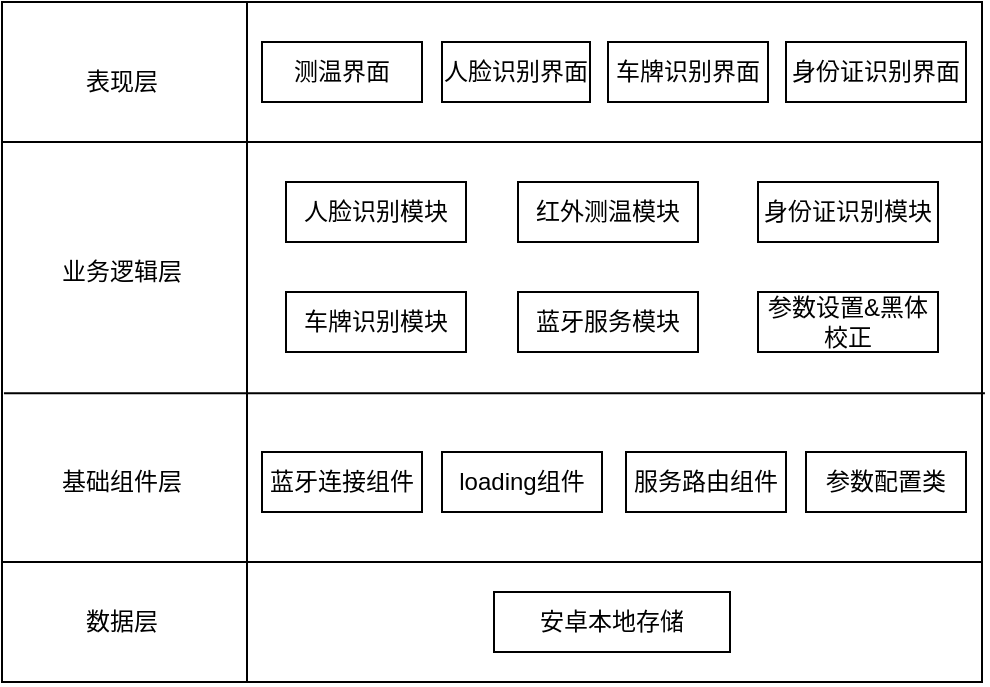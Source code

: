 <mxfile version="13.10.4" type="github">
  <diagram id="UD5Rg1CCWS8HYWvJp8g0" name="Page-1">
    <mxGraphModel dx="1038" dy="575" grid="1" gridSize="10" guides="1" tooltips="1" connect="1" arrows="1" fold="1" page="1" pageScale="1" pageWidth="827" pageHeight="1169" math="0" shadow="0">
      <root>
        <mxCell id="0" />
        <mxCell id="1" parent="0" />
        <mxCell id="Yr0-ymSCTVtCz-7k5Eg6-15" value="" style="rounded=0;whiteSpace=wrap;html=1;" vertex="1" parent="1">
          <mxGeometry x="180" y="240" width="490" height="210" as="geometry" />
        </mxCell>
        <mxCell id="Yr0-ymSCTVtCz-7k5Eg6-16" value="" style="endArrow=none;html=1;entryX=0.25;entryY=0;entryDx=0;entryDy=0;exitX=0.25;exitY=1;exitDx=0;exitDy=0;" edge="1" parent="1" source="Yr0-ymSCTVtCz-7k5Eg6-15" target="Yr0-ymSCTVtCz-7k5Eg6-15">
          <mxGeometry width="50" height="50" relative="1" as="geometry">
            <mxPoint x="390" y="240" as="sourcePoint" />
            <mxPoint x="440" y="190" as="targetPoint" />
          </mxGeometry>
        </mxCell>
        <mxCell id="Yr0-ymSCTVtCz-7k5Eg6-17" value="" style="endArrow=none;html=1;entryX=1.003;entryY=0.598;entryDx=0;entryDy=0;exitX=0.002;exitY=0.598;exitDx=0;exitDy=0;exitPerimeter=0;entryPerimeter=0;" edge="1" parent="1" source="Yr0-ymSCTVtCz-7k5Eg6-15" target="Yr0-ymSCTVtCz-7k5Eg6-15">
          <mxGeometry width="50" height="50" relative="1" as="geometry">
            <mxPoint x="210" y="370" as="sourcePoint" />
            <mxPoint x="260" y="320" as="targetPoint" />
          </mxGeometry>
        </mxCell>
        <mxCell id="Yr0-ymSCTVtCz-7k5Eg6-18" value="业务逻辑层" style="text;html=1;strokeColor=none;fillColor=none;align=center;verticalAlign=middle;whiteSpace=wrap;rounded=0;" vertex="1" parent="1">
          <mxGeometry x="205" y="295" width="70" height="20" as="geometry" />
        </mxCell>
        <mxCell id="Yr0-ymSCTVtCz-7k5Eg6-19" value="基础组件层" style="text;html=1;strokeColor=none;fillColor=none;align=center;verticalAlign=middle;whiteSpace=wrap;rounded=0;" vertex="1" parent="1">
          <mxGeometry x="200" y="400" width="80" height="20" as="geometry" />
        </mxCell>
        <mxCell id="Yr0-ymSCTVtCz-7k5Eg6-20" value="" style="rounded=0;whiteSpace=wrap;html=1;" vertex="1" parent="1">
          <mxGeometry x="180" y="170" width="490" height="70" as="geometry" />
        </mxCell>
        <mxCell id="Yr0-ymSCTVtCz-7k5Eg6-21" value="" style="endArrow=none;html=1;entryX=0.25;entryY=0;entryDx=0;entryDy=0;exitX=0.25;exitY=1;exitDx=0;exitDy=0;" edge="1" parent="1" source="Yr0-ymSCTVtCz-7k5Eg6-20" target="Yr0-ymSCTVtCz-7k5Eg6-20">
          <mxGeometry width="50" height="50" relative="1" as="geometry">
            <mxPoint x="270" y="230" as="sourcePoint" />
            <mxPoint x="320" y="180" as="targetPoint" />
          </mxGeometry>
        </mxCell>
        <mxCell id="Yr0-ymSCTVtCz-7k5Eg6-22" value="表现层" style="text;html=1;strokeColor=none;fillColor=none;align=center;verticalAlign=middle;whiteSpace=wrap;rounded=0;" vertex="1" parent="1">
          <mxGeometry x="220" y="200" width="40" height="20" as="geometry" />
        </mxCell>
        <mxCell id="Yr0-ymSCTVtCz-7k5Eg6-23" value="测温界面" style="rounded=0;whiteSpace=wrap;html=1;" vertex="1" parent="1">
          <mxGeometry x="310" y="190" width="80" height="30" as="geometry" />
        </mxCell>
        <mxCell id="Yr0-ymSCTVtCz-7k5Eg6-24" value="人脸识别界面" style="rounded=0;whiteSpace=wrap;html=1;" vertex="1" parent="1">
          <mxGeometry x="400" y="190" width="74" height="30" as="geometry" />
        </mxCell>
        <mxCell id="Yr0-ymSCTVtCz-7k5Eg6-25" value="车牌识别界面" style="rounded=0;whiteSpace=wrap;html=1;" vertex="1" parent="1">
          <mxGeometry x="483" y="190" width="80" height="30" as="geometry" />
        </mxCell>
        <mxCell id="Yr0-ymSCTVtCz-7k5Eg6-26" value="身份证识别界面" style="rounded=0;whiteSpace=wrap;html=1;" vertex="1" parent="1">
          <mxGeometry x="572" y="190" width="90" height="30" as="geometry" />
        </mxCell>
        <mxCell id="Yr0-ymSCTVtCz-7k5Eg6-28" value="人脸识别模块" style="rounded=0;whiteSpace=wrap;html=1;" vertex="1" parent="1">
          <mxGeometry x="322" y="260" width="90" height="30" as="geometry" />
        </mxCell>
        <mxCell id="Yr0-ymSCTVtCz-7k5Eg6-29" value="红外测温模块" style="rounded=0;whiteSpace=wrap;html=1;" vertex="1" parent="1">
          <mxGeometry x="438" y="260" width="90" height="30" as="geometry" />
        </mxCell>
        <mxCell id="Yr0-ymSCTVtCz-7k5Eg6-30" style="edgeStyle=orthogonalEdgeStyle;rounded=0;orthogonalLoop=1;jettySize=auto;html=1;exitX=0.5;exitY=1;exitDx=0;exitDy=0;" edge="1" parent="1" source="Yr0-ymSCTVtCz-7k5Eg6-28" target="Yr0-ymSCTVtCz-7k5Eg6-28">
          <mxGeometry relative="1" as="geometry" />
        </mxCell>
        <mxCell id="Yr0-ymSCTVtCz-7k5Eg6-31" value="车牌识别模块" style="rounded=0;whiteSpace=wrap;html=1;" vertex="1" parent="1">
          <mxGeometry x="322" y="315" width="90" height="30" as="geometry" />
        </mxCell>
        <mxCell id="Yr0-ymSCTVtCz-7k5Eg6-32" value="身份证识别模块" style="rounded=0;whiteSpace=wrap;html=1;" vertex="1" parent="1">
          <mxGeometry x="558" y="260" width="90" height="30" as="geometry" />
        </mxCell>
        <mxCell id="Yr0-ymSCTVtCz-7k5Eg6-34" value="蓝牙服务模块" style="rounded=0;whiteSpace=wrap;html=1;" vertex="1" parent="1">
          <mxGeometry x="438" y="315" width="90" height="30" as="geometry" />
        </mxCell>
        <mxCell id="Yr0-ymSCTVtCz-7k5Eg6-35" value="loading组件" style="rounded=0;whiteSpace=wrap;html=1;" vertex="1" parent="1">
          <mxGeometry x="400" y="395" width="80" height="30" as="geometry" />
        </mxCell>
        <mxCell id="Yr0-ymSCTVtCz-7k5Eg6-36" value="蓝牙连接组件" style="rounded=0;whiteSpace=wrap;html=1;" vertex="1" parent="1">
          <mxGeometry x="310" y="395" width="80" height="30" as="geometry" />
        </mxCell>
        <mxCell id="Yr0-ymSCTVtCz-7k5Eg6-37" value="参数配置类" style="rounded=0;whiteSpace=wrap;html=1;" vertex="1" parent="1">
          <mxGeometry x="582" y="395" width="80" height="30" as="geometry" />
        </mxCell>
        <mxCell id="Yr0-ymSCTVtCz-7k5Eg6-38" value="参数设置&amp;amp;黑体校正" style="rounded=0;whiteSpace=wrap;html=1;" vertex="1" parent="1">
          <mxGeometry x="558" y="315" width="90" height="30" as="geometry" />
        </mxCell>
        <mxCell id="Yr0-ymSCTVtCz-7k5Eg6-39" value="" style="rounded=0;whiteSpace=wrap;html=1;" vertex="1" parent="1">
          <mxGeometry x="180" y="450" width="490" height="60" as="geometry" />
        </mxCell>
        <mxCell id="Yr0-ymSCTVtCz-7k5Eg6-41" value="数据层" style="text;html=1;strokeColor=none;fillColor=none;align=center;verticalAlign=middle;whiteSpace=wrap;rounded=0;" vertex="1" parent="1">
          <mxGeometry x="220" y="470" width="40" height="20" as="geometry" />
        </mxCell>
        <mxCell id="Yr0-ymSCTVtCz-7k5Eg6-42" value="安卓本地存储" style="rounded=0;whiteSpace=wrap;html=1;" vertex="1" parent="1">
          <mxGeometry x="426" y="465" width="118" height="30" as="geometry" />
        </mxCell>
        <mxCell id="Yr0-ymSCTVtCz-7k5Eg6-45" value="" style="endArrow=none;html=1;exitX=0.25;exitY=1;exitDx=0;exitDy=0;entryX=0.25;entryY=0;entryDx=0;entryDy=0;" edge="1" parent="1" source="Yr0-ymSCTVtCz-7k5Eg6-39" target="Yr0-ymSCTVtCz-7k5Eg6-39">
          <mxGeometry width="50" height="50" relative="1" as="geometry">
            <mxPoint x="310" y="505" as="sourcePoint" />
            <mxPoint x="360" y="455" as="targetPoint" />
          </mxGeometry>
        </mxCell>
        <mxCell id="Yr0-ymSCTVtCz-7k5Eg6-46" value="服务路由组件" style="rounded=0;whiteSpace=wrap;html=1;" vertex="1" parent="1">
          <mxGeometry x="492" y="395" width="80" height="30" as="geometry" />
        </mxCell>
      </root>
    </mxGraphModel>
  </diagram>
</mxfile>
